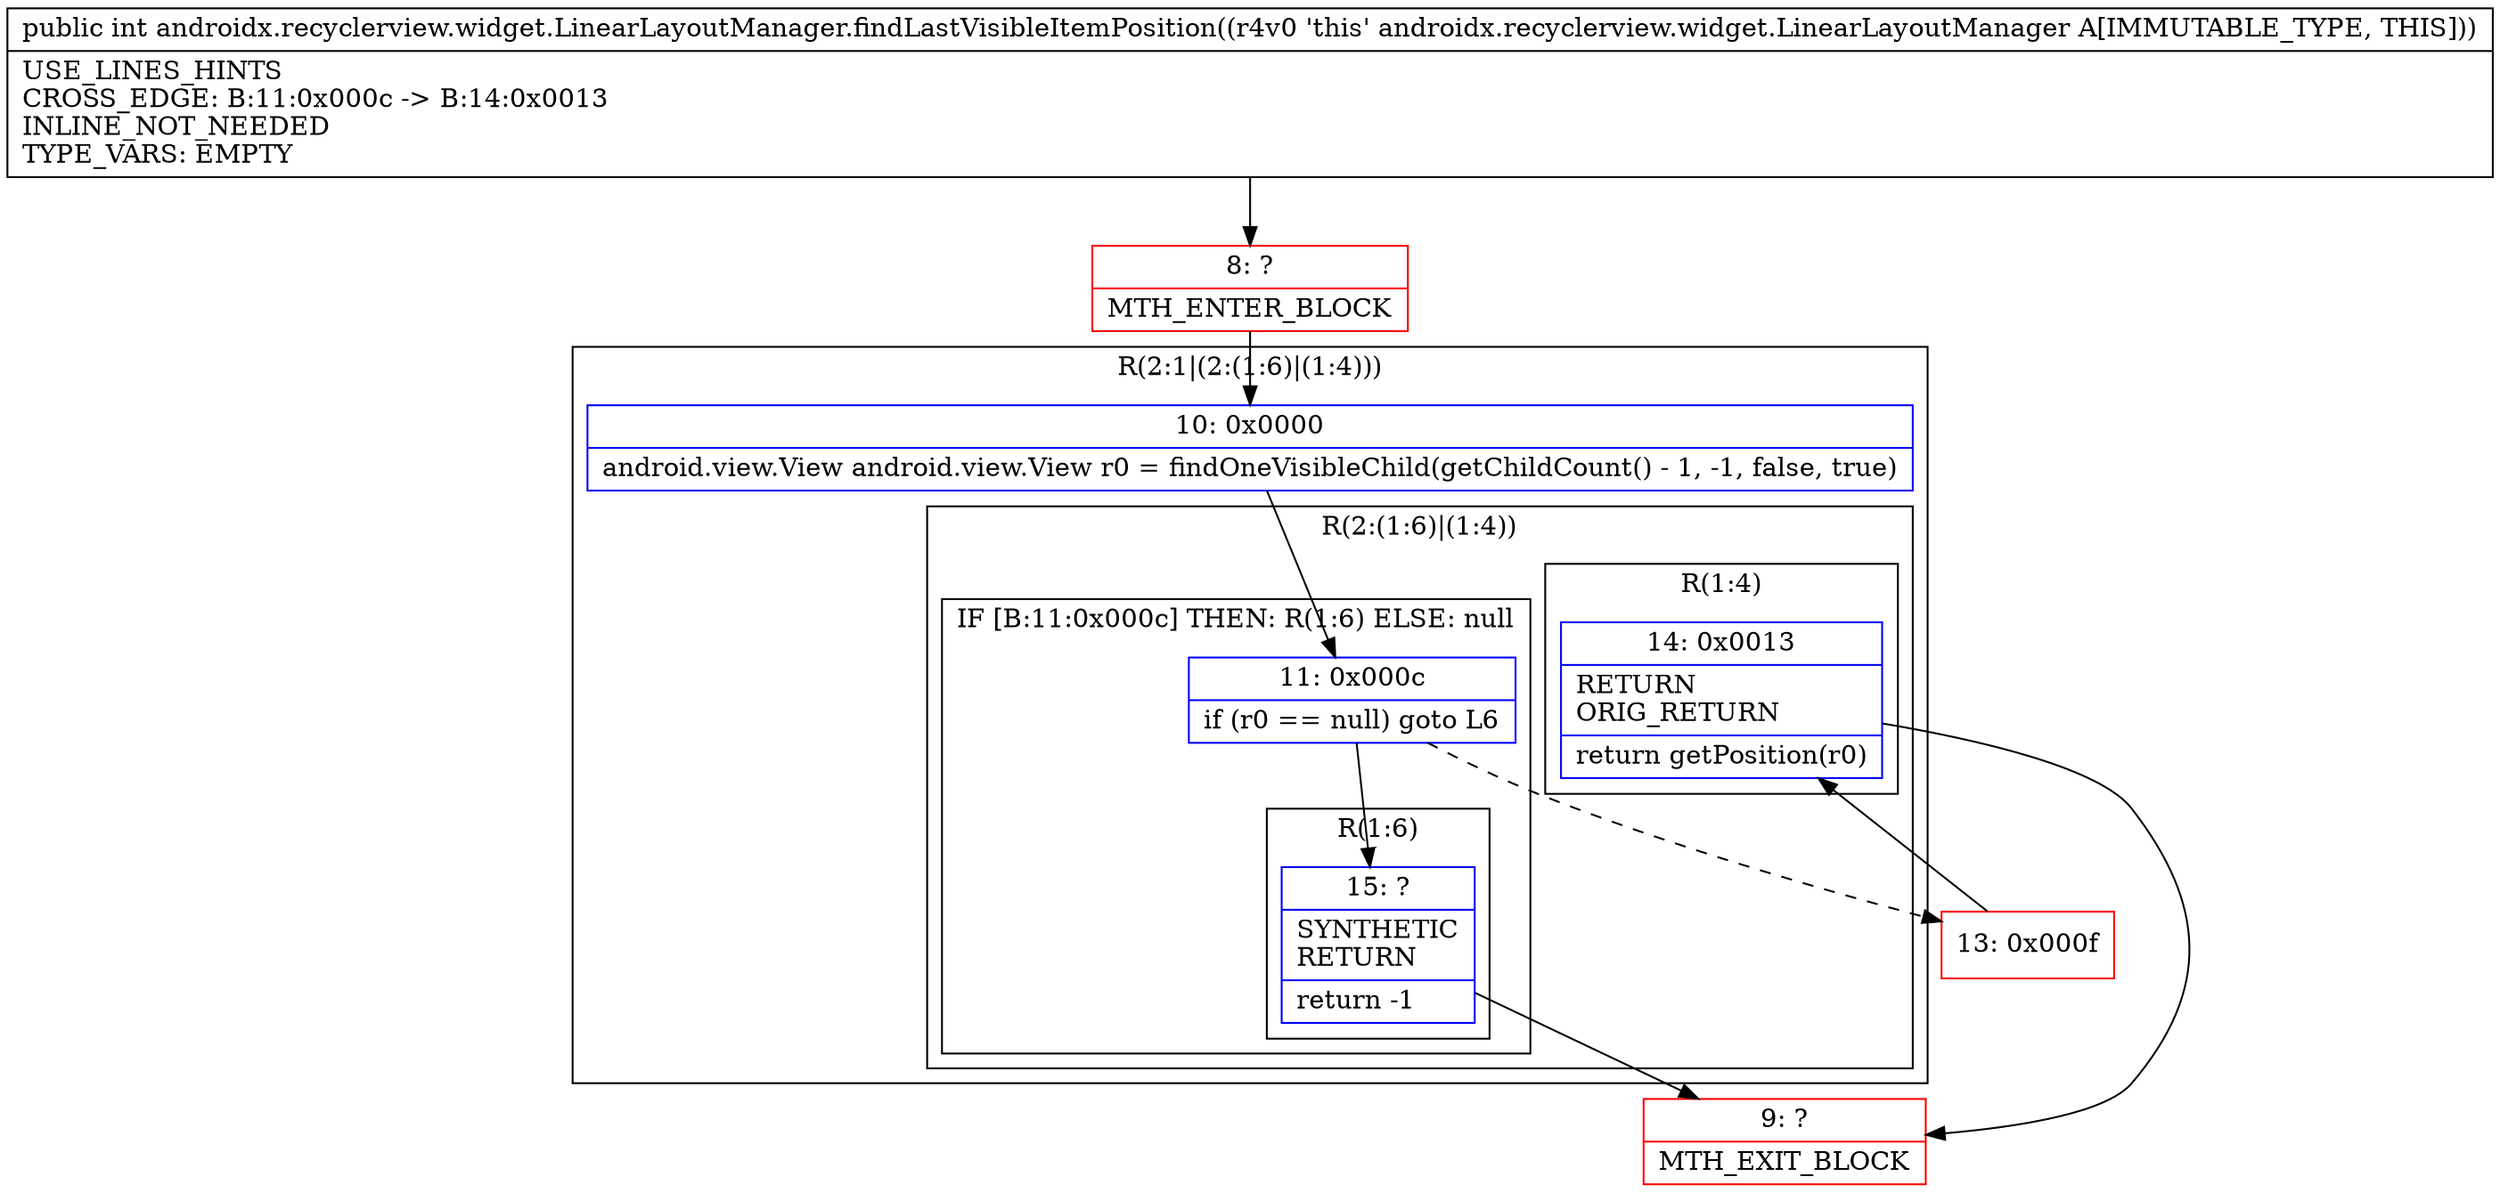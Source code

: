 digraph "CFG forandroidx.recyclerview.widget.LinearLayoutManager.findLastVisibleItemPosition()I" {
subgraph cluster_Region_1668381243 {
label = "R(2:1|(2:(1:6)|(1:4)))";
node [shape=record,color=blue];
Node_10 [shape=record,label="{10\:\ 0x0000|android.view.View android.view.View r0 = findOneVisibleChild(getChildCount() \- 1, \-1, false, true)\l}"];
subgraph cluster_Region_650097590 {
label = "R(2:(1:6)|(1:4))";
node [shape=record,color=blue];
subgraph cluster_IfRegion_1949406705 {
label = "IF [B:11:0x000c] THEN: R(1:6) ELSE: null";
node [shape=record,color=blue];
Node_11 [shape=record,label="{11\:\ 0x000c|if (r0 == null) goto L6\l}"];
subgraph cluster_Region_1001176781 {
label = "R(1:6)";
node [shape=record,color=blue];
Node_15 [shape=record,label="{15\:\ ?|SYNTHETIC\lRETURN\l|return \-1\l}"];
}
}
subgraph cluster_Region_958428809 {
label = "R(1:4)";
node [shape=record,color=blue];
Node_14 [shape=record,label="{14\:\ 0x0013|RETURN\lORIG_RETURN\l|return getPosition(r0)\l}"];
}
}
}
Node_8 [shape=record,color=red,label="{8\:\ ?|MTH_ENTER_BLOCK\l}"];
Node_13 [shape=record,color=red,label="{13\:\ 0x000f}"];
Node_9 [shape=record,color=red,label="{9\:\ ?|MTH_EXIT_BLOCK\l}"];
MethodNode[shape=record,label="{public int androidx.recyclerview.widget.LinearLayoutManager.findLastVisibleItemPosition((r4v0 'this' androidx.recyclerview.widget.LinearLayoutManager A[IMMUTABLE_TYPE, THIS]))  | USE_LINES_HINTS\lCROSS_EDGE: B:11:0x000c \-\> B:14:0x0013\lINLINE_NOT_NEEDED\lTYPE_VARS: EMPTY\l}"];
MethodNode -> Node_8;Node_10 -> Node_11;
Node_11 -> Node_13[style=dashed];
Node_11 -> Node_15;
Node_15 -> Node_9;
Node_14 -> Node_9;
Node_8 -> Node_10;
Node_13 -> Node_14;
}

